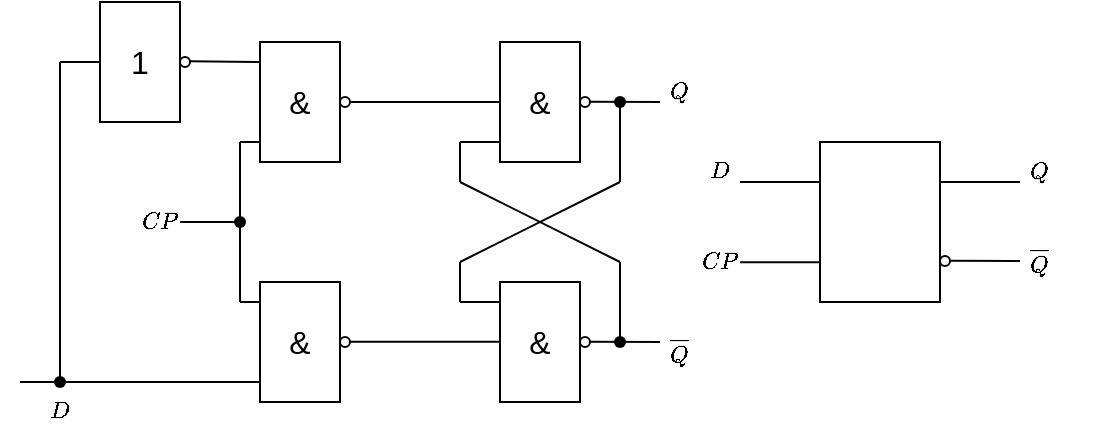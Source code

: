 <mxfile version="21.3.2" type="github">
  <diagram name="第 1 页" id="wmCSbjwYz0xRB0pka1Ez">
    <mxGraphModel dx="781" dy="467" grid="1" gridSize="10" guides="1" tooltips="1" connect="1" arrows="1" fold="1" page="1" pageScale="1" pageWidth="827" pageHeight="1169" math="1" shadow="0">
      <root>
        <mxCell id="0" />
        <mxCell id="1" parent="0" />
        <mxCell id="-SjRX3zIFBPj9apqSu5r-2" value="&amp;amp;" style="rounded=0;whiteSpace=wrap;html=1;direction=south;fontSize=16;" parent="1" vertex="1">
          <mxGeometry x="320" y="210" width="40" height="60" as="geometry" />
        </mxCell>
        <mxCell id="-SjRX3zIFBPj9apqSu5r-7" value="" style="endArrow=none;html=1;rounded=0;" parent="1" edge="1">
          <mxGeometry width="50" height="50" relative="1" as="geometry">
            <mxPoint x="300" y="260" as="sourcePoint" />
            <mxPoint x="320" y="260" as="targetPoint" />
          </mxGeometry>
        </mxCell>
        <mxCell id="-SjRX3zIFBPj9apqSu5r-15" value="" style="ellipse;whiteSpace=wrap;html=1;aspect=fixed;" parent="1" vertex="1">
          <mxGeometry x="360" y="237.5" width="5" height="5" as="geometry" />
        </mxCell>
        <mxCell id="-SjRX3zIFBPj9apqSu5r-16" value="" style="endArrow=none;html=1;rounded=0;" parent="1" edge="1">
          <mxGeometry width="50" height="50" relative="1" as="geometry">
            <mxPoint x="400" y="240" as="sourcePoint" />
            <mxPoint x="365" y="239.84" as="targetPoint" />
          </mxGeometry>
        </mxCell>
        <mxCell id="-SjRX3zIFBPj9apqSu5r-17" value="" style="shape=waypoint;sketch=0;fillStyle=solid;size=6;pointerEvents=1;points=[];fillColor=none;resizable=0;rotatable=0;perimeter=centerPerimeter;snapToPoint=1;" parent="1" vertex="1">
          <mxGeometry x="370" y="230" width="20" height="20" as="geometry" />
        </mxCell>
        <mxCell id="-SjRX3zIFBPj9apqSu5r-22" value="&amp;amp;" style="rounded=0;whiteSpace=wrap;html=1;direction=south;fontSize=16;" parent="1" vertex="1">
          <mxGeometry x="320" y="330" width="40" height="60" as="geometry" />
        </mxCell>
        <mxCell id="-SjRX3zIFBPj9apqSu5r-23" value="" style="endArrow=none;html=1;rounded=0;" parent="1" edge="1">
          <mxGeometry width="50" height="50" relative="1" as="geometry">
            <mxPoint x="300" y="340" as="sourcePoint" />
            <mxPoint x="320" y="340" as="targetPoint" />
          </mxGeometry>
        </mxCell>
        <mxCell id="-SjRX3zIFBPj9apqSu5r-25" value="" style="endArrow=none;html=1;rounded=0;" parent="1" edge="1">
          <mxGeometry width="50" height="50" relative="1" as="geometry">
            <mxPoint x="300" y="280" as="sourcePoint" />
            <mxPoint x="300" y="260" as="targetPoint" />
          </mxGeometry>
        </mxCell>
        <mxCell id="-SjRX3zIFBPj9apqSu5r-26" value="" style="endArrow=none;html=1;rounded=0;" parent="1" edge="1">
          <mxGeometry width="50" height="50" relative="1" as="geometry">
            <mxPoint x="380" y="320" as="sourcePoint" />
            <mxPoint x="300" y="280" as="targetPoint" />
          </mxGeometry>
        </mxCell>
        <mxCell id="-SjRX3zIFBPj9apqSu5r-27" value="" style="endArrow=none;html=1;rounded=0;" parent="1" edge="1">
          <mxGeometry width="50" height="50" relative="1" as="geometry">
            <mxPoint x="300" y="340" as="sourcePoint" />
            <mxPoint x="300" y="320" as="targetPoint" />
          </mxGeometry>
        </mxCell>
        <mxCell id="-SjRX3zIFBPj9apqSu5r-28" value="" style="endArrow=none;html=1;rounded=0;" parent="1" edge="1">
          <mxGeometry width="50" height="50" relative="1" as="geometry">
            <mxPoint x="300" y="320" as="sourcePoint" />
            <mxPoint x="380" y="280" as="targetPoint" />
          </mxGeometry>
        </mxCell>
        <mxCell id="-SjRX3zIFBPj9apqSu5r-29" value="" style="ellipse;whiteSpace=wrap;html=1;aspect=fixed;" parent="1" vertex="1">
          <mxGeometry x="360" y="357.5" width="5" height="5" as="geometry" />
        </mxCell>
        <mxCell id="-SjRX3zIFBPj9apqSu5r-30" value="" style="endArrow=none;html=1;rounded=0;" parent="1" edge="1">
          <mxGeometry width="50" height="50" relative="1" as="geometry">
            <mxPoint x="400" y="360" as="sourcePoint" />
            <mxPoint x="365" y="359.84" as="targetPoint" />
          </mxGeometry>
        </mxCell>
        <mxCell id="-SjRX3zIFBPj9apqSu5r-31" value="" style="shape=waypoint;sketch=0;fillStyle=solid;size=6;pointerEvents=1;points=[];fillColor=none;resizable=0;rotatable=0;perimeter=centerPerimeter;snapToPoint=1;" parent="1" vertex="1">
          <mxGeometry x="370" y="350" width="20" height="20" as="geometry" />
        </mxCell>
        <mxCell id="-SjRX3zIFBPj9apqSu5r-32" value="" style="endArrow=none;html=1;rounded=0;exitX=0.117;exitY=0.686;exitDx=0;exitDy=0;exitPerimeter=0;" parent="1" source="-SjRX3zIFBPj9apqSu5r-31" edge="1">
          <mxGeometry width="50" height="50" relative="1" as="geometry">
            <mxPoint x="330" y="370" as="sourcePoint" />
            <mxPoint x="380" y="320" as="targetPoint" />
          </mxGeometry>
        </mxCell>
        <mxCell id="-SjRX3zIFBPj9apqSu5r-33" value="" style="endArrow=none;html=1;rounded=0;" parent="1" target="-SjRX3zIFBPj9apqSu5r-17" edge="1">
          <mxGeometry width="50" height="50" relative="1" as="geometry">
            <mxPoint x="380" y="280" as="sourcePoint" />
            <mxPoint x="430" y="230" as="targetPoint" />
          </mxGeometry>
        </mxCell>
        <mxCell id="-SjRX3zIFBPj9apqSu5r-36" value="$$\overline{Q}$$" style="text;html=1;strokeColor=none;fillColor=none;align=center;verticalAlign=middle;whiteSpace=wrap;rounded=0;fontSize=10;" parent="1" vertex="1">
          <mxGeometry x="380" y="350" width="60" height="30" as="geometry" />
        </mxCell>
        <mxCell id="-SjRX3zIFBPj9apqSu5r-37" value="$$Q$$" style="text;html=1;strokeColor=none;fillColor=none;align=center;verticalAlign=middle;whiteSpace=wrap;rounded=0;fontSize=10;" parent="1" vertex="1">
          <mxGeometry x="380" y="220" width="60" height="30" as="geometry" />
        </mxCell>
        <mxCell id="-SjRX3zIFBPj9apqSu5r-41" value="" style="rounded=0;whiteSpace=wrap;html=1;direction=south;" parent="1" vertex="1">
          <mxGeometry x="480" y="260" width="60" height="80" as="geometry" />
        </mxCell>
        <mxCell id="-SjRX3zIFBPj9apqSu5r-46" value="" style="ellipse;whiteSpace=wrap;html=1;aspect=fixed;" parent="1" vertex="1">
          <mxGeometry x="540" y="317" width="5" height="5" as="geometry" />
        </mxCell>
        <mxCell id="-SjRX3zIFBPj9apqSu5r-53" value="" style="endArrow=none;html=1;rounded=0;" parent="1" edge="1">
          <mxGeometry width="50" height="50" relative="1" as="geometry">
            <mxPoint x="580" y="319.5" as="sourcePoint" />
            <mxPoint x="545" y="319.34" as="targetPoint" />
          </mxGeometry>
        </mxCell>
        <mxCell id="-SjRX3zIFBPj9apqSu5r-56" value="$$\overline{Q}$$" style="text;html=1;strokeColor=none;fillColor=none;align=center;verticalAlign=middle;whiteSpace=wrap;rounded=0;fontSize=10;" parent="1" vertex="1">
          <mxGeometry x="560" y="304.5" width="60" height="30" as="geometry" />
        </mxCell>
        <mxCell id="-SjRX3zIFBPj9apqSu5r-57" value="" style="endArrow=none;html=1;rounded=0;" parent="1" edge="1">
          <mxGeometry width="50" height="50" relative="1" as="geometry">
            <mxPoint x="540" y="280" as="sourcePoint" />
            <mxPoint x="580" y="280" as="targetPoint" />
          </mxGeometry>
        </mxCell>
        <mxCell id="-SjRX3zIFBPj9apqSu5r-58" value="$$Q$$" style="text;html=1;strokeColor=none;fillColor=none;align=center;verticalAlign=middle;whiteSpace=wrap;rounded=0;fontSize=10;" parent="1" vertex="1">
          <mxGeometry x="560" y="260" width="60" height="30" as="geometry" />
        </mxCell>
        <mxCell id="g9OyC2hgeesEp-PIXYKm-16" value="&amp;amp;" style="rounded=0;whiteSpace=wrap;html=1;direction=south;fontSize=16;" parent="1" vertex="1">
          <mxGeometry x="200" y="210" width="40" height="60" as="geometry" />
        </mxCell>
        <mxCell id="g9OyC2hgeesEp-PIXYKm-17" value="" style="ellipse;whiteSpace=wrap;html=1;aspect=fixed;" parent="1" vertex="1">
          <mxGeometry x="240" y="237.5" width="5" height="5" as="geometry" />
        </mxCell>
        <mxCell id="g9OyC2hgeesEp-PIXYKm-18" value="&amp;amp;" style="rounded=0;whiteSpace=wrap;html=1;direction=south;fontSize=16;" parent="1" vertex="1">
          <mxGeometry x="200" y="330" width="40" height="60" as="geometry" />
        </mxCell>
        <mxCell id="g9OyC2hgeesEp-PIXYKm-19" value="" style="ellipse;whiteSpace=wrap;html=1;aspect=fixed;" parent="1" vertex="1">
          <mxGeometry x="240" y="357.5" width="5" height="5" as="geometry" />
        </mxCell>
        <mxCell id="g9OyC2hgeesEp-PIXYKm-24" value="" style="endArrow=none;html=1;rounded=0;exitX=1;exitY=0.5;exitDx=0;exitDy=0;" parent="1" source="g9OyC2hgeesEp-PIXYKm-17" edge="1">
          <mxGeometry width="50" height="50" relative="1" as="geometry">
            <mxPoint x="270" y="240" as="sourcePoint" />
            <mxPoint x="320" y="240" as="targetPoint" />
          </mxGeometry>
        </mxCell>
        <mxCell id="g9OyC2hgeesEp-PIXYKm-25" value="" style="endArrow=none;html=1;rounded=0;exitX=1;exitY=0.5;exitDx=0;exitDy=0;" parent="1" edge="1">
          <mxGeometry width="50" height="50" relative="1" as="geometry">
            <mxPoint x="245" y="359.83" as="sourcePoint" />
            <mxPoint x="320" y="359.83" as="targetPoint" />
          </mxGeometry>
        </mxCell>
        <mxCell id="g9OyC2hgeesEp-PIXYKm-27" value="" style="endArrow=none;html=1;rounded=0;" parent="1" edge="1">
          <mxGeometry width="50" height="50" relative="1" as="geometry">
            <mxPoint x="80" y="380" as="sourcePoint" />
            <mxPoint x="200" y="380" as="targetPoint" />
          </mxGeometry>
        </mxCell>
        <mxCell id="g9OyC2hgeesEp-PIXYKm-29" value="" style="endArrow=none;html=1;rounded=0;" parent="1" edge="1">
          <mxGeometry width="50" height="50" relative="1" as="geometry">
            <mxPoint x="190" y="340" as="sourcePoint" />
            <mxPoint x="200" y="340" as="targetPoint" />
          </mxGeometry>
        </mxCell>
        <mxCell id="g9OyC2hgeesEp-PIXYKm-30" value="" style="endArrow=none;html=1;rounded=0;" parent="1" edge="1">
          <mxGeometry width="50" height="50" relative="1" as="geometry">
            <mxPoint x="190" y="260" as="sourcePoint" />
            <mxPoint x="200" y="260" as="targetPoint" />
          </mxGeometry>
        </mxCell>
        <mxCell id="g9OyC2hgeesEp-PIXYKm-31" value="" style="endArrow=none;html=1;rounded=0;" parent="1" edge="1">
          <mxGeometry width="50" height="50" relative="1" as="geometry">
            <mxPoint x="190" y="340" as="sourcePoint" />
            <mxPoint x="190" y="260" as="targetPoint" />
          </mxGeometry>
        </mxCell>
        <mxCell id="g9OyC2hgeesEp-PIXYKm-32" value="" style="shape=waypoint;sketch=0;fillStyle=solid;size=6;pointerEvents=1;points=[];fillColor=none;resizable=0;rotatable=0;perimeter=centerPerimeter;snapToPoint=1;" parent="1" vertex="1">
          <mxGeometry x="180" y="290" width="20" height="20" as="geometry" />
        </mxCell>
        <mxCell id="g9OyC2hgeesEp-PIXYKm-34" value="" style="endArrow=none;html=1;rounded=0;" parent="1" source="g9OyC2hgeesEp-PIXYKm-32" edge="1">
          <mxGeometry width="50" height="50" relative="1" as="geometry">
            <mxPoint x="110" y="350" as="sourcePoint" />
            <mxPoint x="160" y="300" as="targetPoint" />
          </mxGeometry>
        </mxCell>
        <mxCell id="g9OyC2hgeesEp-PIXYKm-37" value="$$CP$$" style="text;html=1;strokeColor=none;fillColor=none;align=center;verticalAlign=middle;whiteSpace=wrap;rounded=0;fontSize=10;" parent="1" vertex="1">
          <mxGeometry x="120" y="285" width="60" height="30" as="geometry" />
        </mxCell>
        <mxCell id="g9OyC2hgeesEp-PIXYKm-39" value="" style="endArrow=none;html=1;rounded=0;" parent="1" edge="1">
          <mxGeometry width="50" height="50" relative="1" as="geometry">
            <mxPoint x="480" y="320.157" as="sourcePoint" />
            <mxPoint x="440" y="320.157" as="targetPoint" />
          </mxGeometry>
        </mxCell>
        <mxCell id="g9OyC2hgeesEp-PIXYKm-40" value="$$CP$$" style="text;html=1;strokeColor=none;fillColor=none;align=center;verticalAlign=middle;whiteSpace=wrap;rounded=0;fontSize=10;" parent="1" vertex="1">
          <mxGeometry x="400" y="304.5" width="60" height="30" as="geometry" />
        </mxCell>
        <mxCell id="g9OyC2hgeesEp-PIXYKm-43" value="1" style="rounded=0;whiteSpace=wrap;html=1;direction=south;fontSize=16;" parent="1" vertex="1">
          <mxGeometry x="120.0" y="190.0" width="40" height="60" as="geometry" />
        </mxCell>
        <mxCell id="g9OyC2hgeesEp-PIXYKm-44" value="" style="endArrow=none;html=1;rounded=0;" parent="1" edge="1">
          <mxGeometry width="50" height="50" relative="1" as="geometry">
            <mxPoint x="100" y="220" as="sourcePoint" />
            <mxPoint x="120.0" y="220.0" as="targetPoint" />
            <Array as="points">
              <mxPoint x="100.0" y="220.0" />
            </Array>
          </mxGeometry>
        </mxCell>
        <mxCell id="g9OyC2hgeesEp-PIXYKm-45" value="" style="ellipse;whiteSpace=wrap;html=1;aspect=fixed;" parent="1" vertex="1">
          <mxGeometry x="160.0" y="217.5" width="5" height="5" as="geometry" />
        </mxCell>
        <mxCell id="g9OyC2hgeesEp-PIXYKm-46" value="" style="endArrow=none;html=1;rounded=0;" parent="1" edge="1">
          <mxGeometry width="50" height="50" relative="1" as="geometry">
            <mxPoint x="165.0" y="219.66" as="sourcePoint" />
            <mxPoint x="200.0" y="220.0" as="targetPoint" />
          </mxGeometry>
        </mxCell>
        <mxCell id="g9OyC2hgeesEp-PIXYKm-47" value="" style="endArrow=none;html=1;rounded=0;" parent="1" source="g9OyC2hgeesEp-PIXYKm-49" edge="1">
          <mxGeometry width="50" height="50" relative="1" as="geometry">
            <mxPoint x="100" y="380" as="sourcePoint" />
            <mxPoint x="100" y="220" as="targetPoint" />
          </mxGeometry>
        </mxCell>
        <mxCell id="g9OyC2hgeesEp-PIXYKm-48" value="" style="endArrow=none;html=1;rounded=0;" parent="1" target="g9OyC2hgeesEp-PIXYKm-49" edge="1">
          <mxGeometry width="50" height="50" relative="1" as="geometry">
            <mxPoint x="100" y="380" as="sourcePoint" />
            <mxPoint x="100" y="220" as="targetPoint" />
          </mxGeometry>
        </mxCell>
        <mxCell id="g9OyC2hgeesEp-PIXYKm-49" value="" style="shape=waypoint;sketch=0;fillStyle=solid;size=6;pointerEvents=1;points=[];fillColor=none;resizable=0;rotatable=0;perimeter=centerPerimeter;snapToPoint=1;" parent="1" vertex="1">
          <mxGeometry x="90" y="370" width="20" height="20" as="geometry" />
        </mxCell>
        <mxCell id="g9OyC2hgeesEp-PIXYKm-50" value="$$D$$" style="text;html=1;strokeColor=none;fillColor=none;align=center;verticalAlign=middle;whiteSpace=wrap;rounded=0;fontSize=10;" parent="1" vertex="1">
          <mxGeometry x="70" y="380" width="60" height="30" as="geometry" />
        </mxCell>
        <mxCell id="CAZkIjHNJy-WSnRjQE0e-1" value="" style="endArrow=none;html=1;rounded=0;" edge="1" parent="1">
          <mxGeometry width="50" height="50" relative="1" as="geometry">
            <mxPoint x="440" y="280" as="sourcePoint" />
            <mxPoint x="480" y="280" as="targetPoint" />
          </mxGeometry>
        </mxCell>
        <mxCell id="CAZkIjHNJy-WSnRjQE0e-2" value="$$D$$" style="text;html=1;strokeColor=none;fillColor=none;align=center;verticalAlign=middle;whiteSpace=wrap;rounded=0;fontSize=10;" vertex="1" parent="1">
          <mxGeometry x="400" y="260" width="60" height="30" as="geometry" />
        </mxCell>
      </root>
    </mxGraphModel>
  </diagram>
</mxfile>
